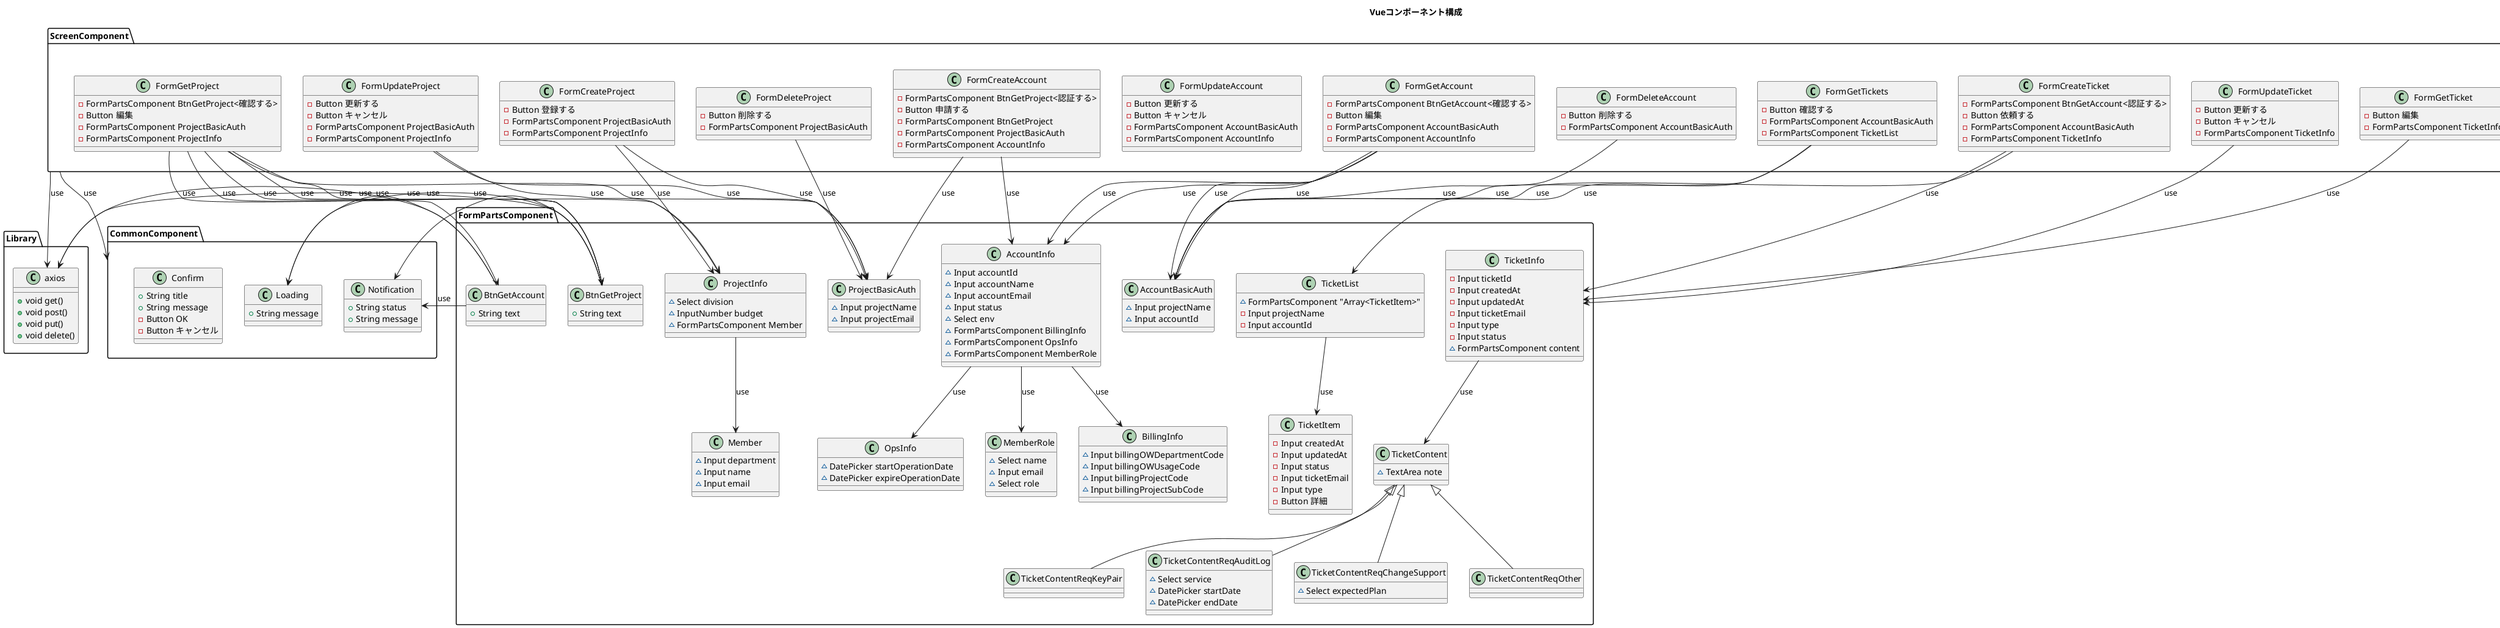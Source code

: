 @startuml
title Vueコンポーネント構成

package "Library" {
	class axios {
		+void get()
		+void post()
		+void put()
		+void delete()
	}
}
package "CommonComponent" {
	class Loading {
		+String message
	}
	class Notification {
		+String status
		+String message
	}
	class Confirm {
		+String title
		+String message
		-Button OK
		-Button キャンセル
	}
}

package "FormPartsComponent" {
	class ProjectBasicAuth {
		~Input projectName
		~Input projectEmail
	}
	class BtnGetProject {
		+String text
	}
	BtnGetProject -left-> Loading : use
	BtnGetProject -left-> Notification : use
	BtnGetProject -left-> axios : use
	class ProjectInfo {
		~Select division
		~InputNumber budget
		~FormPartsComponent Member
	}
	ProjectInfo --> Member : use
	class Member {
		~Input department
		~Input name
		~Input email
	}
	class AccountBasicAuth {
		~Input projectName
		~Input accountId
	}
	class BtnGetAccount {
		+String text
	}
	BtnGetAccount -left-> Loading : use
	BtnGetAccount -left-> Notification : use
	BtnGetAccount -left-> axios : use
	class AccountInfo {
		~Input accountId
		~Input accountName
		~Input accountEmail
		~Input status	
		~Select env
		~FormPartsComponent BillingInfo
		~FormPartsComponent OpsInfo
		~FormPartsComponent MemberRole
	}
	AccountInfo --> BillingInfo : use
	AccountInfo --> OpsInfo : use
	AccountInfo --> MemberRole : use
	class BillingInfo {
		~Input billingOWDepartmentCode
		~Input billingOWUsageCode
		~Input billingProjectCode
		~Input billingProjectSubCode
	}
	class OpsInfo {
		~DatePicker startOperationDate
		~DatePicker expireOperationDate
	}
	class MemberRole {
		~Select name
		~Input email
		~Select role	
	}
	class TicketList {
		~FormPartsComponent "Array<TicketItem>"
		-Input projectName
		-Input accountId
	}
	TicketList --> TicketItem : use
	class TicketItem {
		-Input createdAt
		-Input updatedAt
		-Input status
		-Input ticketEmail
		-Input type
		-Button 詳細
	}
	class TicketInfo {
		-Input ticketId
		-Input createdAt
		-Input updatedAt
		-Input ticketEmail
		-Input type
		-Input status
		~FormPartsComponent content
	}
	TicketInfo --> TicketContent : use
	class TicketContent {
		~TextArea note
	}
	class TicketContentReqKeyPair {
	}
	class TicketContentReqAuditLog {
		~Select service
		~DatePicker startDate
		~DatePicker endDate
	}
	class TicketContentReqChangeSupport {
		~Select expectedPlan
	}
	class TicketContentReqOther {
	}
	TicketContent <|-down- TicketContentReqKeyPair
	TicketContent <|-down- TicketContentReqAuditLog
	TicketContent <|-down- TicketContentReqChangeSupport
	TicketContent <|-down- TicketContentReqOther
}
package "ScreenComponent" {
	class FormCreateProject {
		-Button 登録する
		-FormPartsComponent ProjectBasicAuth
		-FormPartsComponent ProjectInfo
	}
	FormCreateProject -down-> ProjectBasicAuth : use
	FormCreateProject --> ProjectInfo : use

	class FormGetProject {
		-FormPartsComponent BtnGetProject<確認する>
		-Button 編集
		-FormPartsComponent ProjectBasicAuth
		-FormPartsComponent ProjectInfo
	}
	FormGetProject --> BtnGetProject : use
	FormGetProject --> ProjectBasicAuth : use
	FormGetProject --> ProjectInfo : use

	class FormUpdateProject {
		-Button 更新する
		-Button キャンセル		
		-FormPartsComponent ProjectBasicAuth
		-FormPartsComponent ProjectInfo
	}
	FormUpdateProject --> ProjectBasicAuth : use
	FormUpdateProject --> ProjectInfo : use

	class FormDeleteProject {
		-Button 削除する
		-FormPartsComponent ProjectBasicAuth
	}
	FormDeleteProject --> ProjectBasicAuth : use
	
	class FormCreateAccount {
		-FormPartsComponent BtnGetProject<認証する>
		-Button 申請する
		-FormPartsComponent BtnGetProject
		-FormPartsComponent ProjectBasicAuth
		-FormPartsComponent AccountInfo
	}
	FormGetProject --> BtnGetProject : use
	FormCreateAccount --> ProjectBasicAuth : use
	FormCreateAccount --> AccountInfo : use
	
	class FormGetAccount {
		-FormPartsComponent BtnGetAccount<確認する>
		-Button 編集
		-FormPartsComponent AccountBasicAuth
		-FormPartsComponent AccountInfo
	}
	FormGetProject --> BtnGetAccount : use
	FormGetAccount --> AccountBasicAuth : use
	FormGetAccount --> AccountInfo : use

	class FormUpdateAccount {
		-Button 更新する
		-Button キャンセル
		-FormPartsComponent AccountBasicAuth
		-FormPartsComponent AccountInfo
	}
	FormGetAccount --> AccountBasicAuth : use
	FormGetAccount --> AccountInfo : use
	
	class FormDeleteAccount {
		-Button 削除する	
		-FormPartsComponent AccountBasicAuth
	}
	FormDeleteAccount --> AccountBasicAuth : use
	
	class FormCreateTicket {
		-FormPartsComponent BtnGetAccount<認証する>
		-Button 依頼する
		-FormPartsComponent AccountBasicAuth
		-FormPartsComponent TicketInfo
	}
	FormGetProject --> BtnGetProject : use
	FormCreateTicket --> AccountBasicAuth : use
	FormCreateTicket --> TicketInfo : use

	class FormGetTickets {
		-Button 確認する
		-FormPartsComponent AccountBasicAuth
		-FormPartsComponent TicketList
	}
	FormGetTickets --> AccountBasicAuth : use
	FormGetTickets --> TicketList : use

	class FormGetTicket {
		-Button 編集
		-FormPartsComponent TicketInfo
	}
	FormGetTicket --> TicketInfo : use
	
	class FormUpdateTicket {
		-Button 更新する
		-Button キャンセル
		-FormPartsComponent TicketInfo
	}
	FormUpdateTicket --> TicketInfo : use

	class AppCatalogList {
		-"Array<Button> 詳細"
		-FormPartsComponent AppCatalogItem
	}
	AppCatalogList -right-> AppCatalogItem : use	
	class AppCatalogItem
}
ScreenComponent -down-> CommonComponent : use
ScreenComponent -down-> axios : use

@enduml